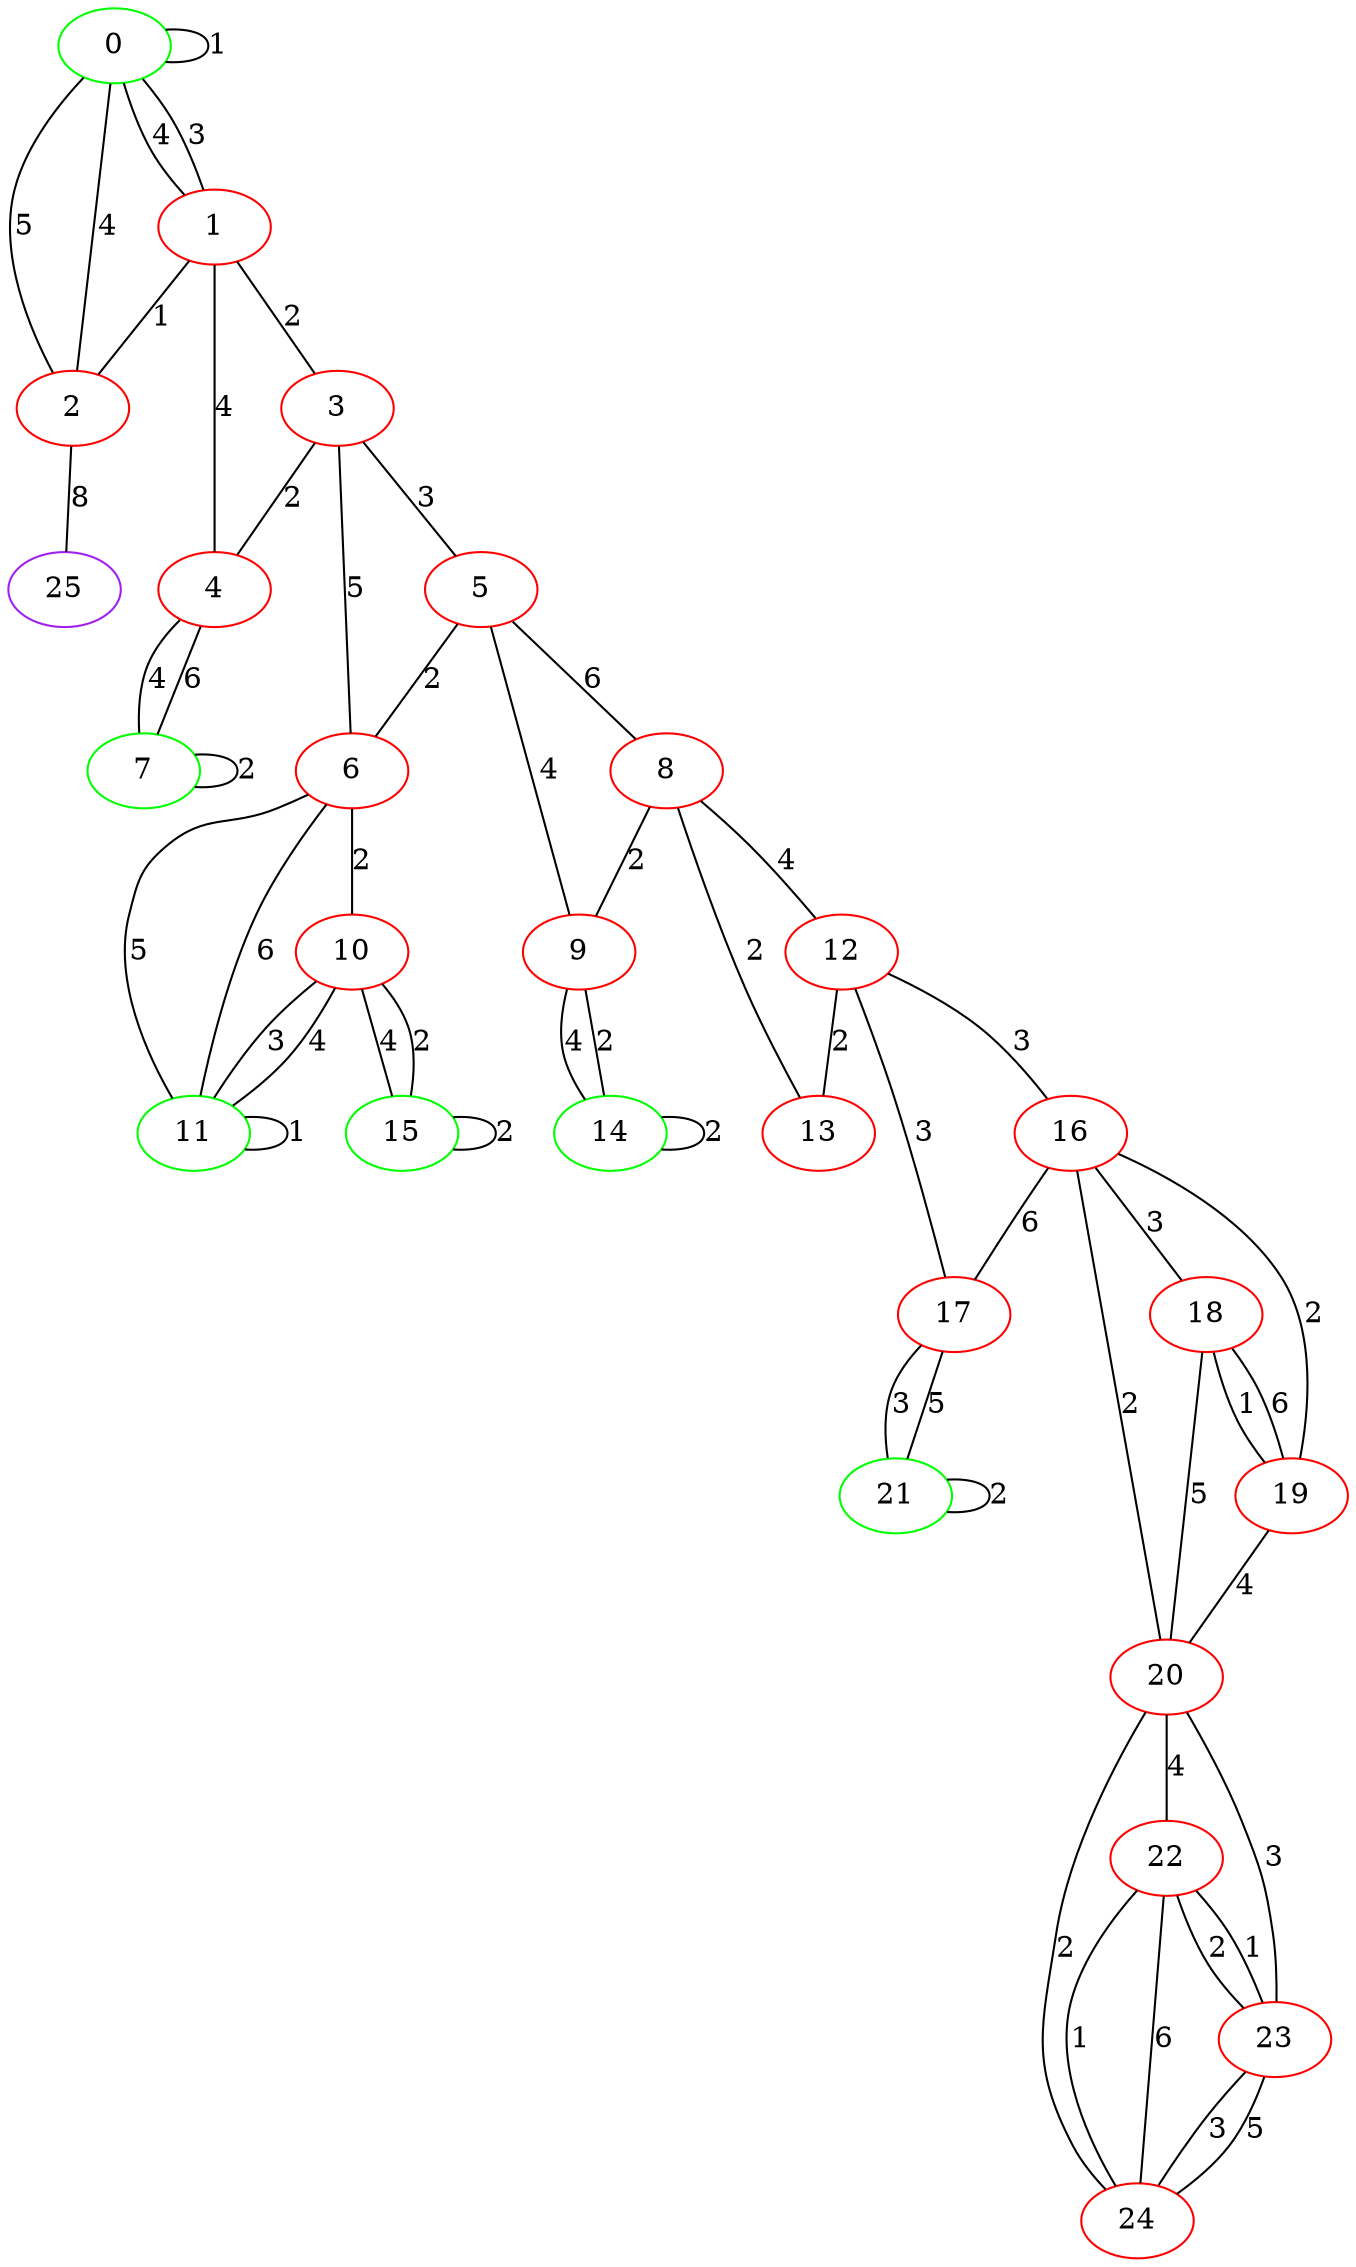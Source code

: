 graph "" {
0 [color=green, weight=2];
1 [color=red, weight=1];
2 [color=red, weight=1];
3 [color=red, weight=1];
4 [color=red, weight=1];
5 [color=red, weight=1];
6 [color=red, weight=1];
7 [color=green, weight=2];
8 [color=red, weight=1];
9 [color=red, weight=1];
10 [color=red, weight=1];
11 [color=green, weight=2];
12 [color=red, weight=1];
13 [color=red, weight=1];
14 [color=green, weight=2];
15 [color=green, weight=2];
16 [color=red, weight=1];
17 [color=red, weight=1];
18 [color=red, weight=1];
19 [color=red, weight=1];
20 [color=red, weight=1];
21 [color=green, weight=2];
22 [color=red, weight=1];
23 [color=red, weight=1];
24 [color=red, weight=1];
25 [color=purple, weight=4];
0 -- 0  [key=0, label=1];
0 -- 1  [key=0, label=4];
0 -- 1  [key=1, label=3];
0 -- 2  [key=0, label=5];
0 -- 2  [key=1, label=4];
1 -- 2  [key=0, label=1];
1 -- 3  [key=0, label=2];
1 -- 4  [key=0, label=4];
2 -- 25  [key=0, label=8];
3 -- 4  [key=0, label=2];
3 -- 5  [key=0, label=3];
3 -- 6  [key=0, label=5];
4 -- 7  [key=0, label=4];
4 -- 7  [key=1, label=6];
5 -- 8  [key=0, label=6];
5 -- 9  [key=0, label=4];
5 -- 6  [key=0, label=2];
6 -- 10  [key=0, label=2];
6 -- 11  [key=0, label=5];
6 -- 11  [key=1, label=6];
7 -- 7  [key=0, label=2];
8 -- 9  [key=0, label=2];
8 -- 12  [key=0, label=4];
8 -- 13  [key=0, label=2];
9 -- 14  [key=0, label=4];
9 -- 14  [key=1, label=2];
10 -- 11  [key=0, label=3];
10 -- 11  [key=1, label=4];
10 -- 15  [key=0, label=4];
10 -- 15  [key=1, label=2];
11 -- 11  [key=0, label=1];
12 -- 16  [key=0, label=3];
12 -- 13  [key=0, label=2];
12 -- 17  [key=0, label=3];
14 -- 14  [key=0, label=2];
15 -- 15  [key=0, label=2];
16 -- 18  [key=0, label=3];
16 -- 19  [key=0, label=2];
16 -- 20  [key=0, label=2];
16 -- 17  [key=0, label=6];
17 -- 21  [key=0, label=3];
17 -- 21  [key=1, label=5];
18 -- 19  [key=0, label=1];
18 -- 19  [key=1, label=6];
18 -- 20  [key=0, label=5];
19 -- 20  [key=0, label=4];
20 -- 22  [key=0, label=4];
20 -- 23  [key=0, label=3];
20 -- 24  [key=0, label=2];
21 -- 21  [key=0, label=2];
22 -- 24  [key=0, label=1];
22 -- 24  [key=1, label=6];
22 -- 23  [key=0, label=2];
22 -- 23  [key=1, label=1];
23 -- 24  [key=0, label=3];
23 -- 24  [key=1, label=5];
}

